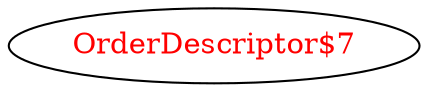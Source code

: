 digraph dependencyGraph {
 concentrate=true;
 ranksep="2.0";
 rankdir="LR"; 
 splines="ortho";
"OrderDescriptor$7" [fontcolor="red"];
}